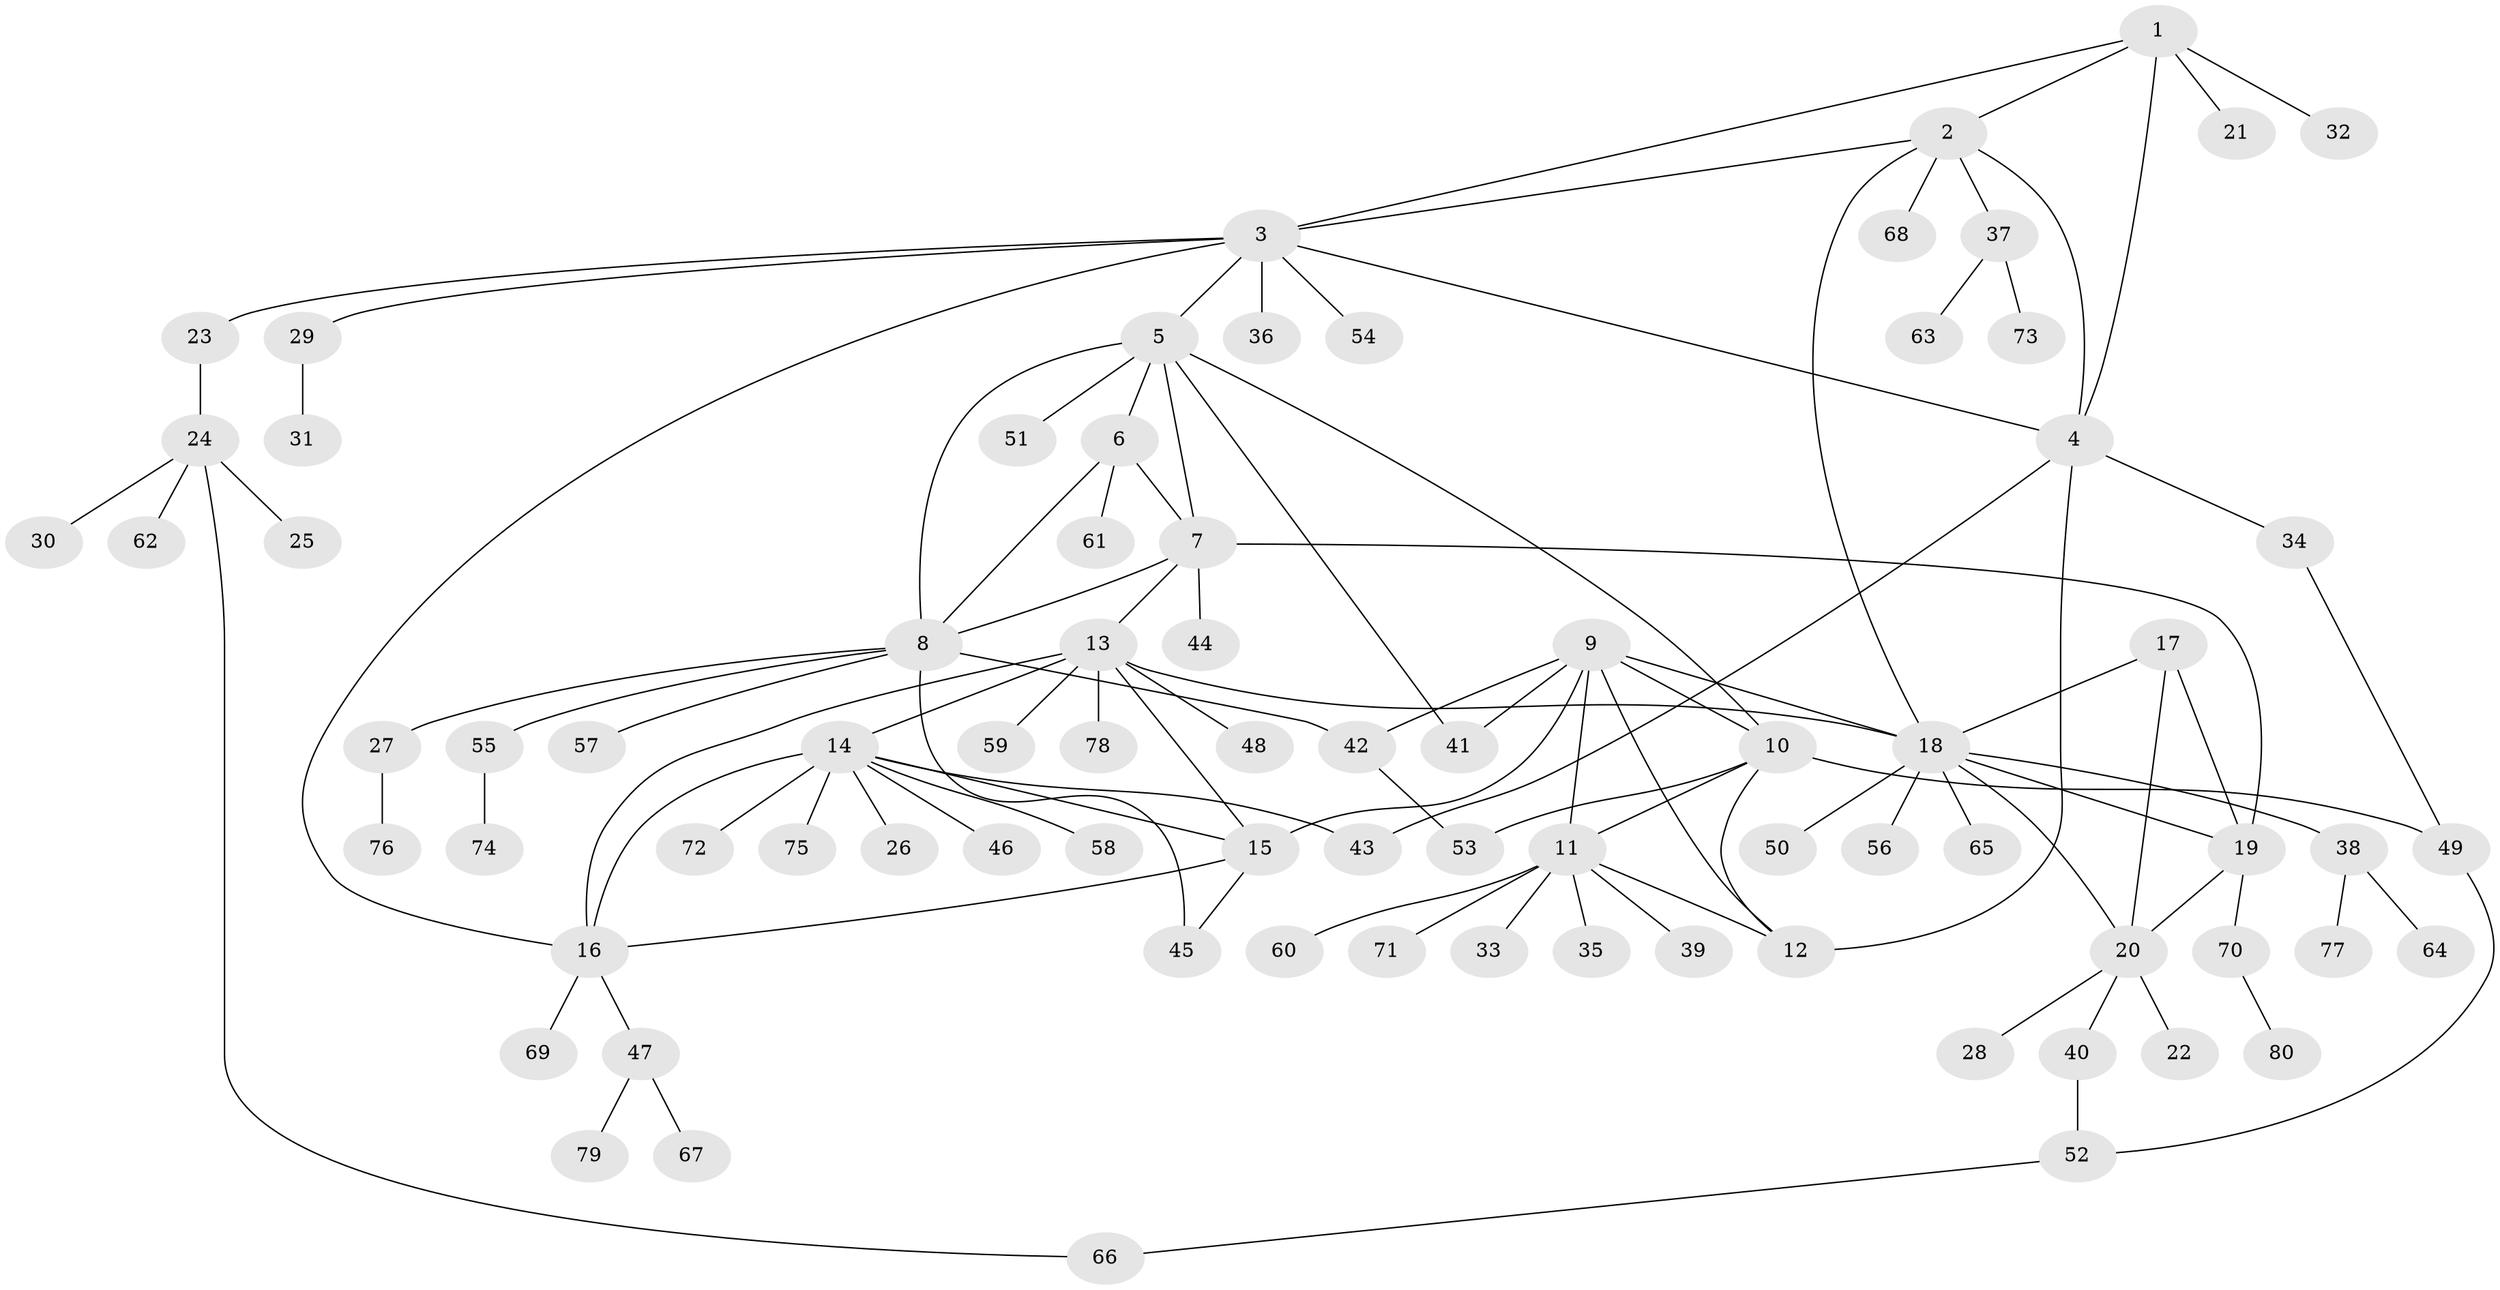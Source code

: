 // Generated by graph-tools (version 1.1) at 2025/02/03/09/25 03:02:45]
// undirected, 80 vertices, 108 edges
graph export_dot {
graph [start="1"]
  node [color=gray90,style=filled];
  1;
  2;
  3;
  4;
  5;
  6;
  7;
  8;
  9;
  10;
  11;
  12;
  13;
  14;
  15;
  16;
  17;
  18;
  19;
  20;
  21;
  22;
  23;
  24;
  25;
  26;
  27;
  28;
  29;
  30;
  31;
  32;
  33;
  34;
  35;
  36;
  37;
  38;
  39;
  40;
  41;
  42;
  43;
  44;
  45;
  46;
  47;
  48;
  49;
  50;
  51;
  52;
  53;
  54;
  55;
  56;
  57;
  58;
  59;
  60;
  61;
  62;
  63;
  64;
  65;
  66;
  67;
  68;
  69;
  70;
  71;
  72;
  73;
  74;
  75;
  76;
  77;
  78;
  79;
  80;
  1 -- 2;
  1 -- 3;
  1 -- 4;
  1 -- 21;
  1 -- 32;
  2 -- 3;
  2 -- 4;
  2 -- 18;
  2 -- 37;
  2 -- 68;
  3 -- 4;
  3 -- 5;
  3 -- 16;
  3 -- 23;
  3 -- 29;
  3 -- 36;
  3 -- 54;
  4 -- 12;
  4 -- 34;
  4 -- 43;
  5 -- 6;
  5 -- 7;
  5 -- 8;
  5 -- 10;
  5 -- 41;
  5 -- 51;
  6 -- 7;
  6 -- 8;
  6 -- 61;
  7 -- 8;
  7 -- 13;
  7 -- 19;
  7 -- 44;
  8 -- 27;
  8 -- 42;
  8 -- 45;
  8 -- 55;
  8 -- 57;
  9 -- 10;
  9 -- 11;
  9 -- 12;
  9 -- 15;
  9 -- 18;
  9 -- 41;
  9 -- 42;
  10 -- 11;
  10 -- 12;
  10 -- 49;
  10 -- 53;
  11 -- 12;
  11 -- 33;
  11 -- 35;
  11 -- 39;
  11 -- 60;
  11 -- 71;
  13 -- 14;
  13 -- 15;
  13 -- 16;
  13 -- 18;
  13 -- 48;
  13 -- 59;
  13 -- 78;
  14 -- 15;
  14 -- 16;
  14 -- 26;
  14 -- 43;
  14 -- 46;
  14 -- 58;
  14 -- 72;
  14 -- 75;
  15 -- 16;
  15 -- 45;
  16 -- 47;
  16 -- 69;
  17 -- 18;
  17 -- 19;
  17 -- 20;
  18 -- 19;
  18 -- 20;
  18 -- 38;
  18 -- 50;
  18 -- 56;
  18 -- 65;
  19 -- 20;
  19 -- 70;
  20 -- 22;
  20 -- 28;
  20 -- 40;
  23 -- 24;
  24 -- 25;
  24 -- 30;
  24 -- 62;
  24 -- 66;
  27 -- 76;
  29 -- 31;
  34 -- 49;
  37 -- 63;
  37 -- 73;
  38 -- 64;
  38 -- 77;
  40 -- 52;
  42 -- 53;
  47 -- 67;
  47 -- 79;
  49 -- 52;
  52 -- 66;
  55 -- 74;
  70 -- 80;
}
